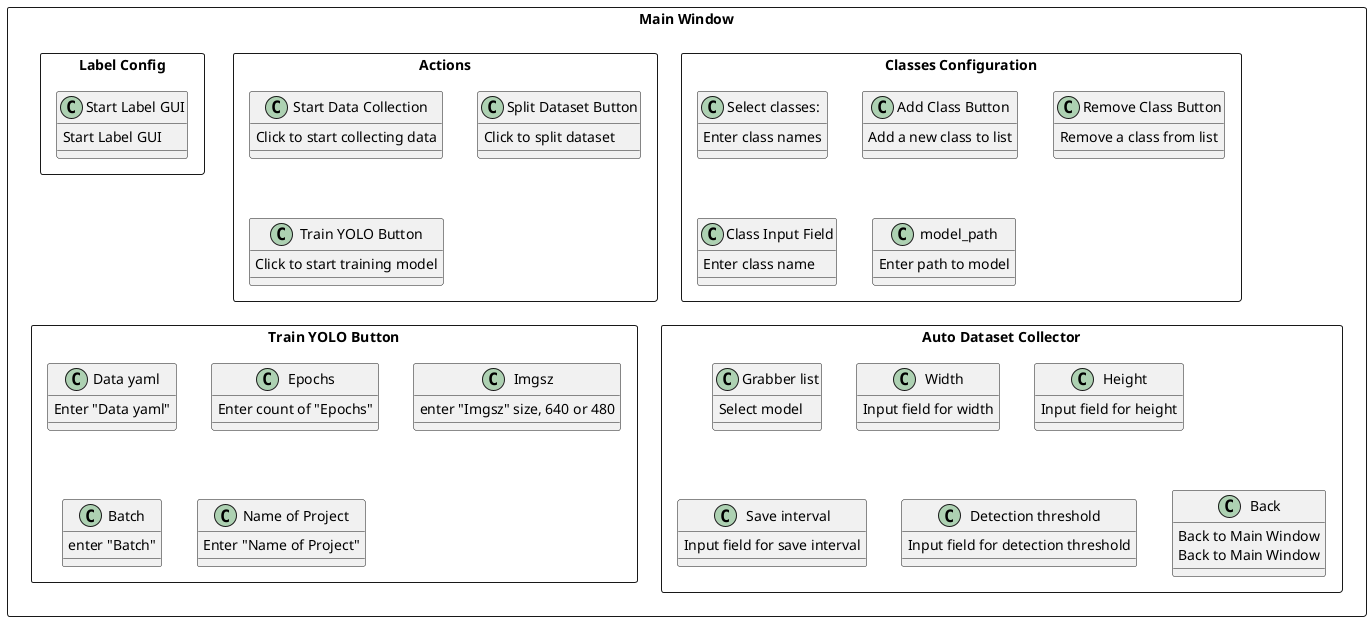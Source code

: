 @startuml
rectangle "Main Window" {
    rectangle "Classes Configuration" {
        "Select classes: " : Enter class names
        "Add Class Button" : Add a new class to list
        "Remove Class Button" : Remove a class from list
        "Class Input Field" : Enter class name
        "model_path" : Enter path to model
    }

    rectangle "Actions" {
        "Start Data Collection" : Click to start collecting data
        "Split Dataset Button" : Click to split dataset
        "Train YOLO Button" : Click to start training model
    }

    rectangle "Auto Dataset Collector" {
        "Grabber list" : Select model
        "Width" : Input field for width
        "Height" : Input field for height
        "Save interval" : Input field for save interval
        "Detection threshold" : Input field for detection threshold
        "Back" : Back to Main Window
    }

    rectangle "Label Config" {
        "Start Label GUI" : Start Label GUI
        "Back" : Back to Main Window
    }

    rectangle "Train YOLO Button" {
        "Data yaml" : Enter "Data yaml"
        "Epochs" : Enter count of "Epochs"
        "Imgsz" : enter "Imgsz" size, 640 or 480
        "Batch" : enter "Batch"
        "Name of Project" : Enter "Name of Project"
    }
}

@enduml
